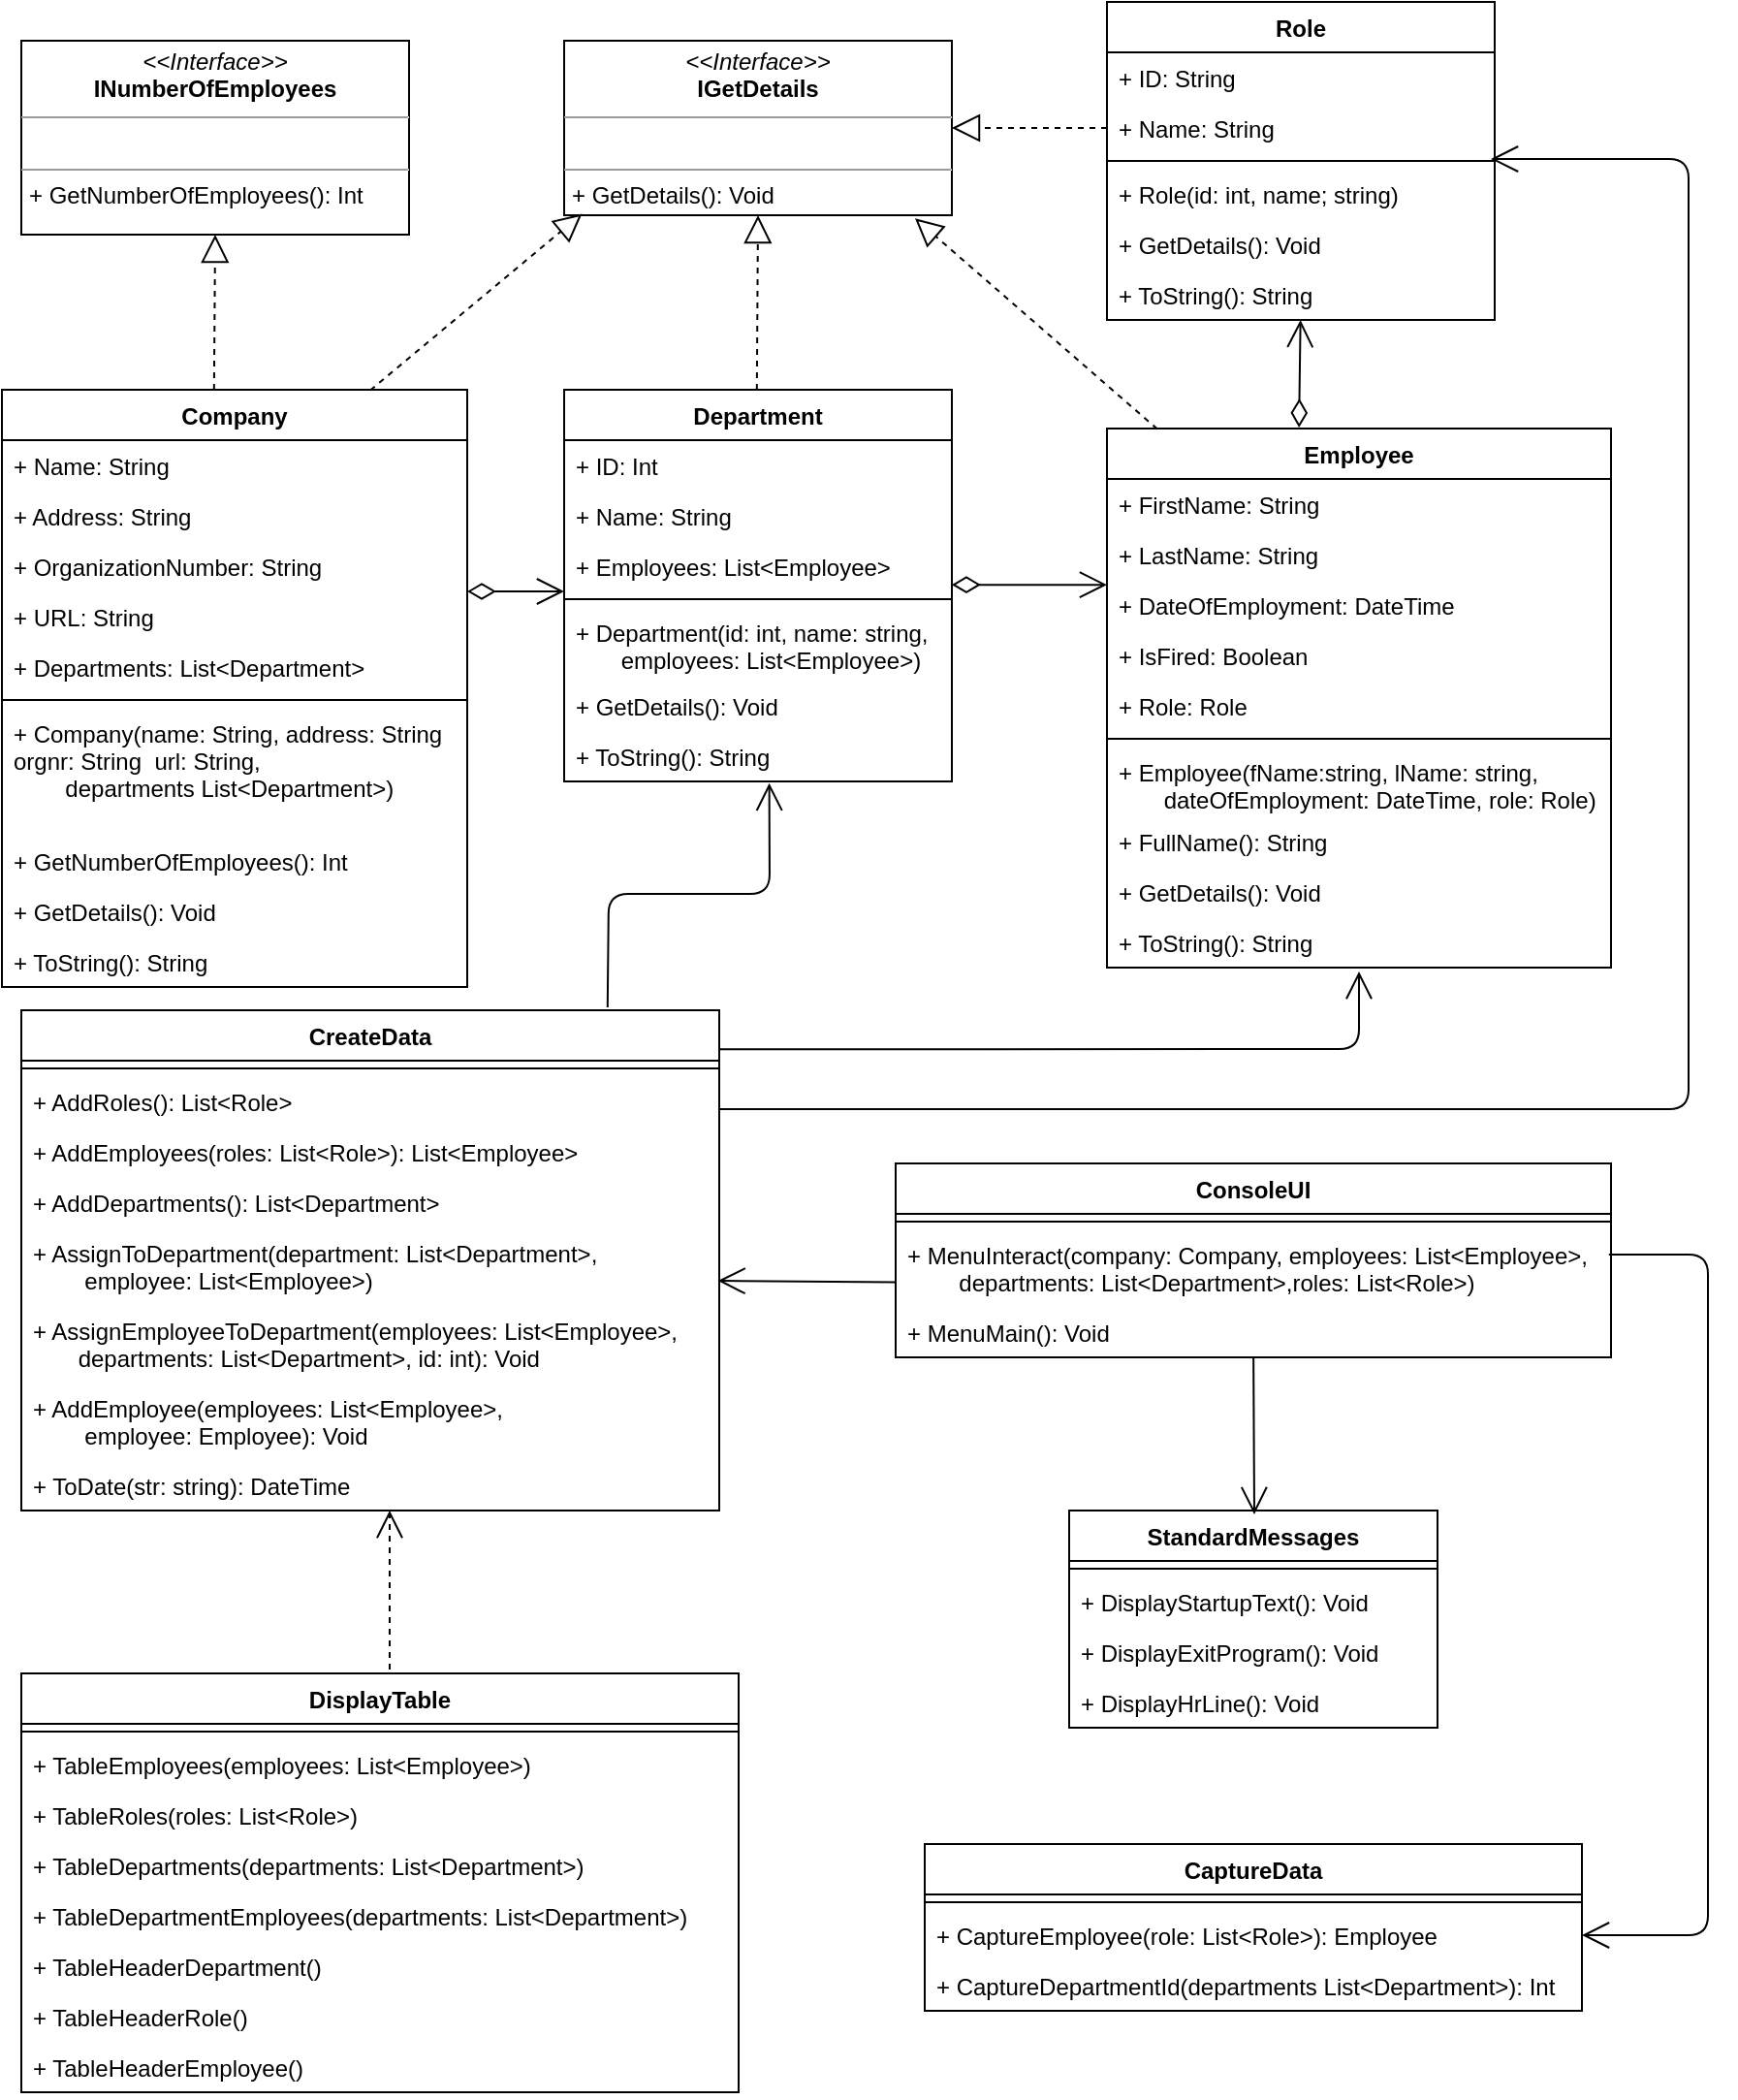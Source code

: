 <mxfile version="15.2.9" type="github">
  <diagram id="iJiHooxQ-oz1hIhevUaH" name="Page-1">
    <mxGraphModel dx="1673" dy="885" grid="1" gridSize="10" guides="1" tooltips="1" connect="1" arrows="1" fold="1" page="1" pageScale="1" pageWidth="827" pageHeight="1169" math="0" shadow="0">
      <root>
        <mxCell id="0" />
        <mxCell id="1" parent="0" />
        <mxCell id="I_DvOhb7d0Lh7Mm7Guor-1" value="Employee" style="swimlane;fontStyle=1;align=center;verticalAlign=top;childLayout=stackLayout;horizontal=1;startSize=26;horizontalStack=0;resizeParent=1;resizeParentMax=0;resizeLast=0;collapsible=1;marginBottom=0;" parent="1" vertex="1">
          <mxGeometry x="600" y="240" width="260" height="278" as="geometry" />
        </mxCell>
        <mxCell id="I_DvOhb7d0Lh7Mm7Guor-27" value="+ FirstName: String" style="text;strokeColor=none;fillColor=none;align=left;verticalAlign=top;spacingLeft=4;spacingRight=4;overflow=hidden;rotatable=0;points=[[0,0.5],[1,0.5]];portConstraint=eastwest;" parent="I_DvOhb7d0Lh7Mm7Guor-1" vertex="1">
          <mxGeometry y="26" width="260" height="26" as="geometry" />
        </mxCell>
        <mxCell id="I_DvOhb7d0Lh7Mm7Guor-48" value="+ LastName: String" style="text;strokeColor=none;fillColor=none;align=left;verticalAlign=top;spacingLeft=4;spacingRight=4;overflow=hidden;rotatable=0;points=[[0,0.5],[1,0.5]];portConstraint=eastwest;" parent="I_DvOhb7d0Lh7Mm7Guor-1" vertex="1">
          <mxGeometry y="52" width="260" height="26" as="geometry" />
        </mxCell>
        <mxCell id="I_DvOhb7d0Lh7Mm7Guor-54" value="+ DateOfEmployment: DateTime" style="text;strokeColor=none;fillColor=none;align=left;verticalAlign=top;spacingLeft=4;spacingRight=4;overflow=hidden;rotatable=0;points=[[0,0.5],[1,0.5]];portConstraint=eastwest;" parent="I_DvOhb7d0Lh7Mm7Guor-1" vertex="1">
          <mxGeometry y="78" width="260" height="26" as="geometry" />
        </mxCell>
        <mxCell id="I_DvOhb7d0Lh7Mm7Guor-28" value="+ IsFired: Boolean" style="text;strokeColor=none;fillColor=none;align=left;verticalAlign=top;spacingLeft=4;spacingRight=4;overflow=hidden;rotatable=0;points=[[0,0.5],[1,0.5]];portConstraint=eastwest;" parent="I_DvOhb7d0Lh7Mm7Guor-1" vertex="1">
          <mxGeometry y="104" width="260" height="26" as="geometry" />
        </mxCell>
        <mxCell id="Z-J2dvbDeJ1SSTfuHnfh-3" value="+ Role: Role" style="text;strokeColor=none;fillColor=none;align=left;verticalAlign=top;spacingLeft=4;spacingRight=4;overflow=hidden;rotatable=0;points=[[0,0.5],[1,0.5]];portConstraint=eastwest;" parent="I_DvOhb7d0Lh7Mm7Guor-1" vertex="1">
          <mxGeometry y="130" width="260" height="26" as="geometry" />
        </mxCell>
        <mxCell id="I_DvOhb7d0Lh7Mm7Guor-3" value="" style="line;strokeWidth=1;fillColor=none;align=left;verticalAlign=middle;spacingTop=-1;spacingLeft=3;spacingRight=3;rotatable=0;labelPosition=right;points=[];portConstraint=eastwest;" parent="I_DvOhb7d0Lh7Mm7Guor-1" vertex="1">
          <mxGeometry y="156" width="260" height="8" as="geometry" />
        </mxCell>
        <mxCell id="Z-J2dvbDeJ1SSTfuHnfh-6" value="+ Employee(fName:string, lName: string, &#xa;       dateOfEmployment: DateTime, role: Role)" style="text;strokeColor=none;fillColor=none;align=left;verticalAlign=top;spacingLeft=4;spacingRight=4;overflow=hidden;rotatable=0;points=[[0,0.5],[1,0.5]];portConstraint=eastwest;" parent="I_DvOhb7d0Lh7Mm7Guor-1" vertex="1">
          <mxGeometry y="164" width="260" height="36" as="geometry" />
        </mxCell>
        <mxCell id="I_DvOhb7d0Lh7Mm7Guor-4" value="+ FullName(): String" style="text;strokeColor=none;fillColor=none;align=left;verticalAlign=top;spacingLeft=4;spacingRight=4;overflow=hidden;rotatable=0;points=[[0,0.5],[1,0.5]];portConstraint=eastwest;" parent="I_DvOhb7d0Lh7Mm7Guor-1" vertex="1">
          <mxGeometry y="200" width="260" height="26" as="geometry" />
        </mxCell>
        <mxCell id="Z-J2dvbDeJ1SSTfuHnfh-4" value="+ GetDetails(): Void" style="text;strokeColor=none;fillColor=none;align=left;verticalAlign=top;spacingLeft=4;spacingRight=4;overflow=hidden;rotatable=0;points=[[0,0.5],[1,0.5]];portConstraint=eastwest;" parent="I_DvOhb7d0Lh7Mm7Guor-1" vertex="1">
          <mxGeometry y="226" width="260" height="26" as="geometry" />
        </mxCell>
        <mxCell id="Z-J2dvbDeJ1SSTfuHnfh-5" value="+ ToString(): String" style="text;strokeColor=none;fillColor=none;align=left;verticalAlign=top;spacingLeft=4;spacingRight=4;overflow=hidden;rotatable=0;points=[[0,0.5],[1,0.5]];portConstraint=eastwest;" parent="I_DvOhb7d0Lh7Mm7Guor-1" vertex="1">
          <mxGeometry y="252" width="260" height="26" as="geometry" />
        </mxCell>
        <mxCell id="I_DvOhb7d0Lh7Mm7Guor-5" value="Department&#xa;" style="swimlane;fontStyle=1;align=center;verticalAlign=top;childLayout=stackLayout;horizontal=1;startSize=26;horizontalStack=0;resizeParent=1;resizeParentMax=0;resizeLast=0;collapsible=1;marginBottom=0;" parent="1" vertex="1">
          <mxGeometry x="320" y="220" width="200" height="202" as="geometry" />
        </mxCell>
        <mxCell id="I_DvOhb7d0Lh7Mm7Guor-20" value="+ ID: Int" style="text;strokeColor=none;fillColor=none;align=left;verticalAlign=top;spacingLeft=4;spacingRight=4;overflow=hidden;rotatable=0;points=[[0,0.5],[1,0.5]];portConstraint=eastwest;" parent="I_DvOhb7d0Lh7Mm7Guor-5" vertex="1">
          <mxGeometry y="26" width="200" height="26" as="geometry" />
        </mxCell>
        <mxCell id="I_DvOhb7d0Lh7Mm7Guor-21" value="+ Name: String" style="text;strokeColor=none;fillColor=none;align=left;verticalAlign=top;spacingLeft=4;spacingRight=4;overflow=hidden;rotatable=0;points=[[0,0.5],[1,0.5]];portConstraint=eastwest;" parent="I_DvOhb7d0Lh7Mm7Guor-5" vertex="1">
          <mxGeometry y="52" width="200" height="26" as="geometry" />
        </mxCell>
        <mxCell id="Z-J2dvbDeJ1SSTfuHnfh-9" value="+ Employees: List&lt;Employee&gt;" style="text;strokeColor=none;fillColor=none;align=left;verticalAlign=top;spacingLeft=4;spacingRight=4;overflow=hidden;rotatable=0;points=[[0,0.5],[1,0.5]];portConstraint=eastwest;" parent="I_DvOhb7d0Lh7Mm7Guor-5" vertex="1">
          <mxGeometry y="78" width="200" height="26" as="geometry" />
        </mxCell>
        <mxCell id="I_DvOhb7d0Lh7Mm7Guor-7" value="" style="line;strokeWidth=1;fillColor=none;align=left;verticalAlign=middle;spacingTop=-1;spacingLeft=3;spacingRight=3;rotatable=0;labelPosition=right;points=[];portConstraint=eastwest;" parent="I_DvOhb7d0Lh7Mm7Guor-5" vertex="1">
          <mxGeometry y="104" width="200" height="8" as="geometry" />
        </mxCell>
        <mxCell id="Z-J2dvbDeJ1SSTfuHnfh-10" value="+ Department(id: int, name: string, &#xa;       employees: List&lt;Employee&gt;)" style="text;strokeColor=none;fillColor=none;align=left;verticalAlign=top;spacingLeft=4;spacingRight=4;overflow=hidden;rotatable=0;points=[[0,0.5],[1,0.5]];portConstraint=eastwest;" parent="I_DvOhb7d0Lh7Mm7Guor-5" vertex="1">
          <mxGeometry y="112" width="200" height="38" as="geometry" />
        </mxCell>
        <mxCell id="Z-J2dvbDeJ1SSTfuHnfh-12" value="+ GetDetails(): Void" style="text;strokeColor=none;fillColor=none;align=left;verticalAlign=top;spacingLeft=4;spacingRight=4;overflow=hidden;rotatable=0;points=[[0,0.5],[1,0.5]];portConstraint=eastwest;" parent="I_DvOhb7d0Lh7Mm7Guor-5" vertex="1">
          <mxGeometry y="150" width="200" height="26" as="geometry" />
        </mxCell>
        <mxCell id="Z-J2dvbDeJ1SSTfuHnfh-11" value="+ ToString(): String" style="text;strokeColor=none;fillColor=none;align=left;verticalAlign=top;spacingLeft=4;spacingRight=4;overflow=hidden;rotatable=0;points=[[0,0.5],[1,0.5]];portConstraint=eastwest;" parent="I_DvOhb7d0Lh7Mm7Guor-5" vertex="1">
          <mxGeometry y="176" width="200" height="26" as="geometry" />
        </mxCell>
        <mxCell id="I_DvOhb7d0Lh7Mm7Guor-13" value="Company" style="swimlane;fontStyle=1;align=center;verticalAlign=top;childLayout=stackLayout;horizontal=1;startSize=26;horizontalStack=0;resizeParent=1;resizeParentMax=0;resizeLast=0;collapsible=1;marginBottom=0;" parent="1" vertex="1">
          <mxGeometry x="30" y="220" width="240" height="308" as="geometry" />
        </mxCell>
        <mxCell id="I_DvOhb7d0Lh7Mm7Guor-17" value="+ Name: String&#xa;" style="text;strokeColor=none;fillColor=none;align=left;verticalAlign=top;spacingLeft=4;spacingRight=4;overflow=hidden;rotatable=0;points=[[0,0.5],[1,0.5]];portConstraint=eastwest;" parent="I_DvOhb7d0Lh7Mm7Guor-13" vertex="1">
          <mxGeometry y="26" width="240" height="26" as="geometry" />
        </mxCell>
        <mxCell id="I_DvOhb7d0Lh7Mm7Guor-18" value="+ Address: String" style="text;strokeColor=none;fillColor=none;align=left;verticalAlign=top;spacingLeft=4;spacingRight=4;overflow=hidden;rotatable=0;points=[[0,0.5],[1,0.5]];portConstraint=eastwest;" parent="I_DvOhb7d0Lh7Mm7Guor-13" vertex="1">
          <mxGeometry y="52" width="240" height="26" as="geometry" />
        </mxCell>
        <mxCell id="I_DvOhb7d0Lh7Mm7Guor-19" value="+ OrganizationNumber: String" style="text;strokeColor=none;fillColor=none;align=left;verticalAlign=top;spacingLeft=4;spacingRight=4;overflow=hidden;rotatable=0;points=[[0,0.5],[1,0.5]];portConstraint=eastwest;" parent="I_DvOhb7d0Lh7Mm7Guor-13" vertex="1">
          <mxGeometry y="78" width="240" height="26" as="geometry" />
        </mxCell>
        <mxCell id="Z-J2dvbDeJ1SSTfuHnfh-21" value="+ URL: String" style="text;strokeColor=none;fillColor=none;align=left;verticalAlign=top;spacingLeft=4;spacingRight=4;overflow=hidden;rotatable=0;points=[[0,0.5],[1,0.5]];portConstraint=eastwest;" parent="I_DvOhb7d0Lh7Mm7Guor-13" vertex="1">
          <mxGeometry y="104" width="240" height="26" as="geometry" />
        </mxCell>
        <mxCell id="I_DvOhb7d0Lh7Mm7Guor-14" value="+ Departments: List&lt;Department&gt;" style="text;strokeColor=none;fillColor=none;align=left;verticalAlign=top;spacingLeft=4;spacingRight=4;overflow=hidden;rotatable=0;points=[[0,0.5],[1,0.5]];portConstraint=eastwest;" parent="I_DvOhb7d0Lh7Mm7Guor-13" vertex="1">
          <mxGeometry y="130" width="240" height="26" as="geometry" />
        </mxCell>
        <mxCell id="I_DvOhb7d0Lh7Mm7Guor-15" value="" style="line;strokeWidth=1;fillColor=none;align=left;verticalAlign=middle;spacingTop=-1;spacingLeft=3;spacingRight=3;rotatable=0;labelPosition=right;points=[];portConstraint=eastwest;" parent="I_DvOhb7d0Lh7Mm7Guor-13" vertex="1">
          <mxGeometry y="156" width="240" height="8" as="geometry" />
        </mxCell>
        <mxCell id="9e8dpLW64dKt-voAxynq-1" value="+ Company(name: String, address: String&#xa;        orgnr: String  url: String,&#xa;         departments List&lt;Department&gt;) " style="text;strokeColor=none;fillColor=none;align=left;verticalAlign=top;spacingLeft=4;spacingRight=4;overflow=hidden;rotatable=0;points=[[0,0.5],[1,0.5]];portConstraint=eastwest;" vertex="1" parent="I_DvOhb7d0Lh7Mm7Guor-13">
          <mxGeometry y="164" width="240" height="66" as="geometry" />
        </mxCell>
        <mxCell id="I_DvOhb7d0Lh7Mm7Guor-16" value="+ GetNumberOfEmployees(): Int" style="text;strokeColor=none;fillColor=none;align=left;verticalAlign=top;spacingLeft=4;spacingRight=4;overflow=hidden;rotatable=0;points=[[0,0.5],[1,0.5]];portConstraint=eastwest;" parent="I_DvOhb7d0Lh7Mm7Guor-13" vertex="1">
          <mxGeometry y="230" width="240" height="26" as="geometry" />
        </mxCell>
        <mxCell id="Z-J2dvbDeJ1SSTfuHnfh-15" value="+ GetDetails(): Void" style="text;strokeColor=none;fillColor=none;align=left;verticalAlign=top;spacingLeft=4;spacingRight=4;overflow=hidden;rotatable=0;points=[[0,0.5],[1,0.5]];portConstraint=eastwest;" parent="I_DvOhb7d0Lh7Mm7Guor-13" vertex="1">
          <mxGeometry y="256" width="240" height="26" as="geometry" />
        </mxCell>
        <mxCell id="Z-J2dvbDeJ1SSTfuHnfh-16" value="+ ToString(): String" style="text;strokeColor=none;fillColor=none;align=left;verticalAlign=top;spacingLeft=4;spacingRight=4;overflow=hidden;rotatable=0;points=[[0,0.5],[1,0.5]];portConstraint=eastwest;" parent="I_DvOhb7d0Lh7Mm7Guor-13" vertex="1">
          <mxGeometry y="282" width="240" height="26" as="geometry" />
        </mxCell>
        <mxCell id="I_DvOhb7d0Lh7Mm7Guor-26" value="&lt;p style=&quot;margin: 0px ; margin-top: 4px ; text-align: center&quot;&gt;&lt;i&gt;&amp;lt;&amp;lt;Interface&amp;gt;&amp;gt;&lt;/i&gt;&lt;br&gt;&lt;b&gt;INumberOfEmployees&lt;/b&gt;&lt;br&gt;&lt;/p&gt;&lt;hr size=&quot;1&quot;&gt;&lt;p style=&quot;margin: 0px ; margin-left: 4px&quot;&gt;&lt;br&gt;&lt;/p&gt;&lt;hr size=&quot;1&quot;&gt;&lt;p style=&quot;margin: 0px ; margin-left: 4px&quot;&gt;+ GetNumberOfEmployees(): Int&lt;br&gt;&lt;/p&gt;" style="verticalAlign=top;align=left;overflow=fill;fontSize=12;fontFamily=Helvetica;html=1;" parent="1" vertex="1">
          <mxGeometry x="40" y="40" width="200" height="100" as="geometry" />
        </mxCell>
        <mxCell id="I_DvOhb7d0Lh7Mm7Guor-29" value="Role" style="swimlane;fontStyle=1;align=center;verticalAlign=top;childLayout=stackLayout;horizontal=1;startSize=26;horizontalStack=0;resizeParent=1;resizeParentMax=0;resizeLast=0;collapsible=1;marginBottom=0;" parent="1" vertex="1">
          <mxGeometry x="600" y="20" width="200" height="164" as="geometry" />
        </mxCell>
        <mxCell id="I_DvOhb7d0Lh7Mm7Guor-33" value="+ ID: String" style="text;strokeColor=none;fillColor=none;align=left;verticalAlign=top;spacingLeft=4;spacingRight=4;overflow=hidden;rotatable=0;points=[[0,0.5],[1,0.5]];portConstraint=eastwest;" parent="I_DvOhb7d0Lh7Mm7Guor-29" vertex="1">
          <mxGeometry y="26" width="200" height="26" as="geometry" />
        </mxCell>
        <mxCell id="I_DvOhb7d0Lh7Mm7Guor-34" value="+ Name: String" style="text;strokeColor=none;fillColor=none;align=left;verticalAlign=top;spacingLeft=4;spacingRight=4;overflow=hidden;rotatable=0;points=[[0,0.5],[1,0.5]];portConstraint=eastwest;" parent="I_DvOhb7d0Lh7Mm7Guor-29" vertex="1">
          <mxGeometry y="52" width="200" height="26" as="geometry" />
        </mxCell>
        <mxCell id="I_DvOhb7d0Lh7Mm7Guor-31" value="" style="line;strokeWidth=1;fillColor=none;align=left;verticalAlign=middle;spacingTop=-1;spacingLeft=3;spacingRight=3;rotatable=0;labelPosition=right;points=[];portConstraint=eastwest;" parent="I_DvOhb7d0Lh7Mm7Guor-29" vertex="1">
          <mxGeometry y="78" width="200" height="8" as="geometry" />
        </mxCell>
        <mxCell id="I_DvOhb7d0Lh7Mm7Guor-32" value="+ Role(id: int, name; string)" style="text;strokeColor=none;fillColor=none;align=left;verticalAlign=top;spacingLeft=4;spacingRight=4;overflow=hidden;rotatable=0;points=[[0,0.5],[1,0.5]];portConstraint=eastwest;" parent="I_DvOhb7d0Lh7Mm7Guor-29" vertex="1">
          <mxGeometry y="86" width="200" height="26" as="geometry" />
        </mxCell>
        <mxCell id="Z-J2dvbDeJ1SSTfuHnfh-33" value="+ GetDetails(): Void" style="text;strokeColor=none;fillColor=none;align=left;verticalAlign=top;spacingLeft=4;spacingRight=4;overflow=hidden;rotatable=0;points=[[0,0.5],[1,0.5]];portConstraint=eastwest;" parent="I_DvOhb7d0Lh7Mm7Guor-29" vertex="1">
          <mxGeometry y="112" width="200" height="26" as="geometry" />
        </mxCell>
        <mxCell id="Z-J2dvbDeJ1SSTfuHnfh-34" value="+ ToString(): String" style="text;strokeColor=none;fillColor=none;align=left;verticalAlign=top;spacingLeft=4;spacingRight=4;overflow=hidden;rotatable=0;points=[[0,0.5],[1,0.5]];portConstraint=eastwest;" parent="I_DvOhb7d0Lh7Mm7Guor-29" vertex="1">
          <mxGeometry y="138" width="200" height="26" as="geometry" />
        </mxCell>
        <mxCell id="I_DvOhb7d0Lh7Mm7Guor-35" value="StandardMessages" style="swimlane;fontStyle=1;align=center;verticalAlign=top;childLayout=stackLayout;horizontal=1;startSize=26;horizontalStack=0;resizeParent=1;resizeParentMax=0;resizeLast=0;collapsible=1;marginBottom=0;" parent="1" vertex="1">
          <mxGeometry x="580.5" y="798" width="190" height="112" as="geometry" />
        </mxCell>
        <mxCell id="I_DvOhb7d0Lh7Mm7Guor-37" value="" style="line;strokeWidth=1;fillColor=none;align=left;verticalAlign=middle;spacingTop=-1;spacingLeft=3;spacingRight=3;rotatable=0;labelPosition=right;points=[];portConstraint=eastwest;" parent="I_DvOhb7d0Lh7Mm7Guor-35" vertex="1">
          <mxGeometry y="26" width="190" height="8" as="geometry" />
        </mxCell>
        <mxCell id="I_DvOhb7d0Lh7Mm7Guor-38" value="+ DisplayStartupText(): Void" style="text;strokeColor=none;fillColor=none;align=left;verticalAlign=top;spacingLeft=4;spacingRight=4;overflow=hidden;rotatable=0;points=[[0,0.5],[1,0.5]];portConstraint=eastwest;" parent="I_DvOhb7d0Lh7Mm7Guor-35" vertex="1">
          <mxGeometry y="34" width="190" height="26" as="geometry" />
        </mxCell>
        <mxCell id="Z-J2dvbDeJ1SSTfuHnfh-27" value="+ DisplayExitProgram(): Void" style="text;strokeColor=none;fillColor=none;align=left;verticalAlign=top;spacingLeft=4;spacingRight=4;overflow=hidden;rotatable=0;points=[[0,0.5],[1,0.5]];portConstraint=eastwest;" parent="I_DvOhb7d0Lh7Mm7Guor-35" vertex="1">
          <mxGeometry y="60" width="190" height="26" as="geometry" />
        </mxCell>
        <mxCell id="Z-J2dvbDeJ1SSTfuHnfh-28" value="+ DisplayHrLine(): Void" style="text;strokeColor=none;fillColor=none;align=left;verticalAlign=top;spacingLeft=4;spacingRight=4;overflow=hidden;rotatable=0;points=[[0,0.5],[1,0.5]];portConstraint=eastwest;" parent="I_DvOhb7d0Lh7Mm7Guor-35" vertex="1">
          <mxGeometry y="86" width="190" height="26" as="geometry" />
        </mxCell>
        <mxCell id="I_DvOhb7d0Lh7Mm7Guor-43" value="" style="endArrow=block;dashed=1;endFill=0;endSize=12;html=1;entryX=0.5;entryY=1;entryDx=0;entryDy=0;" parent="1" target="I_DvOhb7d0Lh7Mm7Guor-26" edge="1">
          <mxGeometry width="160" relative="1" as="geometry">
            <mxPoint x="139.41" y="220.0" as="sourcePoint" />
            <mxPoint x="140" y="150" as="targetPoint" />
            <Array as="points" />
          </mxGeometry>
        </mxCell>
        <mxCell id="O3MJyxwNwP9tG67ijSce-1" value="ConsoleUI" style="swimlane;fontStyle=1;align=center;verticalAlign=top;childLayout=stackLayout;horizontal=1;startSize=26;horizontalStack=0;resizeParent=1;resizeParentMax=0;resizeLast=0;collapsible=1;marginBottom=0;" parent="1" vertex="1">
          <mxGeometry x="491" y="619" width="369" height="100" as="geometry" />
        </mxCell>
        <mxCell id="O3MJyxwNwP9tG67ijSce-3" value="" style="line;strokeWidth=1;fillColor=none;align=left;verticalAlign=middle;spacingTop=-1;spacingLeft=3;spacingRight=3;rotatable=0;labelPosition=right;points=[];portConstraint=eastwest;" parent="O3MJyxwNwP9tG67ijSce-1" vertex="1">
          <mxGeometry y="26" width="369" height="8" as="geometry" />
        </mxCell>
        <mxCell id="O3MJyxwNwP9tG67ijSce-5" value="+ MenuInteract(company: Company, employees: List&lt;Employee&gt;,&#xa;        departments: List&lt;Department&gt;,roles: List&lt;Role&gt;)" style="text;strokeColor=none;fillColor=none;align=left;verticalAlign=top;spacingLeft=4;spacingRight=4;overflow=hidden;rotatable=0;points=[[0,0.5],[1,0.5]];portConstraint=eastwest;" parent="O3MJyxwNwP9tG67ijSce-1" vertex="1">
          <mxGeometry y="34" width="369" height="40" as="geometry" />
        </mxCell>
        <mxCell id="O3MJyxwNwP9tG67ijSce-4" value="+ MenuMain(): Void" style="text;strokeColor=none;fillColor=none;align=left;verticalAlign=top;spacingLeft=4;spacingRight=4;overflow=hidden;rotatable=0;points=[[0,0.5],[1,0.5]];portConstraint=eastwest;" parent="O3MJyxwNwP9tG67ijSce-1" vertex="1">
          <mxGeometry y="74" width="369" height="26" as="geometry" />
        </mxCell>
        <mxCell id="O3MJyxwNwP9tG67ijSce-6" value="CreateData" style="swimlane;fontStyle=1;align=center;verticalAlign=top;childLayout=stackLayout;horizontal=1;startSize=26;horizontalStack=0;resizeParent=1;resizeParentMax=0;resizeLast=0;collapsible=1;marginBottom=0;" parent="1" vertex="1">
          <mxGeometry x="40" y="540" width="360" height="258" as="geometry" />
        </mxCell>
        <mxCell id="O3MJyxwNwP9tG67ijSce-8" value="" style="line;strokeWidth=1;fillColor=none;align=left;verticalAlign=middle;spacingTop=-1;spacingLeft=3;spacingRight=3;rotatable=0;labelPosition=right;points=[];portConstraint=eastwest;" parent="O3MJyxwNwP9tG67ijSce-6" vertex="1">
          <mxGeometry y="26" width="360" height="8" as="geometry" />
        </mxCell>
        <mxCell id="O3MJyxwNwP9tG67ijSce-10" value="+ AddRoles(): List&lt;Role&gt;" style="text;strokeColor=none;fillColor=none;align=left;verticalAlign=top;spacingLeft=4;spacingRight=4;overflow=hidden;rotatable=0;points=[[0,0.5],[1,0.5]];portConstraint=eastwest;" parent="O3MJyxwNwP9tG67ijSce-6" vertex="1">
          <mxGeometry y="34" width="360" height="26" as="geometry" />
        </mxCell>
        <mxCell id="O3MJyxwNwP9tG67ijSce-11" value="+ AddEmployees(roles: List&lt;Role&gt;): List&lt;Employee&gt;" style="text;strokeColor=none;fillColor=none;align=left;verticalAlign=top;spacingLeft=4;spacingRight=4;overflow=hidden;rotatable=0;points=[[0,0.5],[1,0.5]];portConstraint=eastwest;" parent="O3MJyxwNwP9tG67ijSce-6" vertex="1">
          <mxGeometry y="60" width="360" height="26" as="geometry" />
        </mxCell>
        <mxCell id="O3MJyxwNwP9tG67ijSce-12" value="+ AddDepartments(): List&lt;Department&gt;" style="text;strokeColor=none;fillColor=none;align=left;verticalAlign=top;spacingLeft=4;spacingRight=4;overflow=hidden;rotatable=0;points=[[0,0.5],[1,0.5]];portConstraint=eastwest;" parent="O3MJyxwNwP9tG67ijSce-6" vertex="1">
          <mxGeometry y="86" width="360" height="26" as="geometry" />
        </mxCell>
        <mxCell id="O3MJyxwNwP9tG67ijSce-18" value="+ AssignToDepartment(department: List&lt;Department&gt;,&#xa;        employee: List&lt;Employee&gt;)&#xa;&#xa;" style="text;strokeColor=none;fillColor=none;align=left;verticalAlign=top;spacingLeft=4;spacingRight=4;overflow=hidden;rotatable=0;points=[[0,0.5],[1,0.5]];portConstraint=eastwest;" parent="O3MJyxwNwP9tG67ijSce-6" vertex="1">
          <mxGeometry y="112" width="360" height="40" as="geometry" />
        </mxCell>
        <mxCell id="Z-J2dvbDeJ1SSTfuHnfh-30" value="+ AssignEmployeeToDepartment(employees: List&lt;Employee&gt;,&#xa;       departments: List&lt;Department&gt;, id: int): Void&#xa;" style="text;strokeColor=none;fillColor=none;align=left;verticalAlign=top;spacingLeft=4;spacingRight=4;overflow=hidden;rotatable=0;points=[[0,0.5],[1,0.5]];portConstraint=eastwest;" parent="O3MJyxwNwP9tG67ijSce-6" vertex="1">
          <mxGeometry y="152" width="360" height="40" as="geometry" />
        </mxCell>
        <mxCell id="O3MJyxwNwP9tG67ijSce-9" value="+ AddEmployee(employees: List&lt;Employee&gt;, &#xa;        employee: Employee): Void" style="text;strokeColor=none;fillColor=none;align=left;verticalAlign=top;spacingLeft=4;spacingRight=4;overflow=hidden;rotatable=0;points=[[0,0.5],[1,0.5]];portConstraint=eastwest;" parent="O3MJyxwNwP9tG67ijSce-6" vertex="1">
          <mxGeometry y="192" width="360" height="40" as="geometry" />
        </mxCell>
        <mxCell id="Z-J2dvbDeJ1SSTfuHnfh-32" value="+ ToDate(str: string): DateTime" style="text;strokeColor=none;fillColor=none;align=left;verticalAlign=top;spacingLeft=4;spacingRight=4;overflow=hidden;rotatable=0;points=[[0,0.5],[1,0.5]];portConstraint=eastwest;" parent="O3MJyxwNwP9tG67ijSce-6" vertex="1">
          <mxGeometry y="232" width="360" height="26" as="geometry" />
        </mxCell>
        <mxCell id="O3MJyxwNwP9tG67ijSce-13" value="DisplayTable" style="swimlane;fontStyle=1;align=center;verticalAlign=top;childLayout=stackLayout;horizontal=1;startSize=26;horizontalStack=0;resizeParent=1;resizeParentMax=0;resizeLast=0;collapsible=1;marginBottom=0;" parent="1" vertex="1">
          <mxGeometry x="40" y="882" width="370" height="216" as="geometry" />
        </mxCell>
        <mxCell id="O3MJyxwNwP9tG67ijSce-15" value="" style="line;strokeWidth=1;fillColor=none;align=left;verticalAlign=middle;spacingTop=-1;spacingLeft=3;spacingRight=3;rotatable=0;labelPosition=right;points=[];portConstraint=eastwest;" parent="O3MJyxwNwP9tG67ijSce-13" vertex="1">
          <mxGeometry y="26" width="370" height="8" as="geometry" />
        </mxCell>
        <mxCell id="O3MJyxwNwP9tG67ijSce-17" value="+ TableEmployees(employees: List&lt;Employee&gt;)" style="text;strokeColor=none;fillColor=none;align=left;verticalAlign=top;spacingLeft=4;spacingRight=4;overflow=hidden;rotatable=0;points=[[0,0.5],[1,0.5]];portConstraint=eastwest;" parent="O3MJyxwNwP9tG67ijSce-13" vertex="1">
          <mxGeometry y="34" width="370" height="26" as="geometry" />
        </mxCell>
        <mxCell id="O3MJyxwNwP9tG67ijSce-19" value="+ TableRoles(roles: List&lt;Role&gt;)" style="text;strokeColor=none;fillColor=none;align=left;verticalAlign=top;spacingLeft=4;spacingRight=4;overflow=hidden;rotatable=0;points=[[0,0.5],[1,0.5]];portConstraint=eastwest;" parent="O3MJyxwNwP9tG67ijSce-13" vertex="1">
          <mxGeometry y="60" width="370" height="26" as="geometry" />
        </mxCell>
        <mxCell id="O3MJyxwNwP9tG67ijSce-20" value="+ TableDepartments(departments: List&lt;Department&gt;)" style="text;strokeColor=none;fillColor=none;align=left;verticalAlign=top;spacingLeft=4;spacingRight=4;overflow=hidden;rotatable=0;points=[[0,0.5],[1,0.5]];portConstraint=eastwest;" parent="O3MJyxwNwP9tG67ijSce-13" vertex="1">
          <mxGeometry y="86" width="370" height="26" as="geometry" />
        </mxCell>
        <mxCell id="Z-J2dvbDeJ1SSTfuHnfh-23" value="+ TableDepartmentEmployees(departments: List&lt;Department&gt;)" style="text;strokeColor=none;fillColor=none;align=left;verticalAlign=top;spacingLeft=4;spacingRight=4;overflow=hidden;rotatable=0;points=[[0,0.5],[1,0.5]];portConstraint=eastwest;" parent="O3MJyxwNwP9tG67ijSce-13" vertex="1">
          <mxGeometry y="112" width="370" height="26" as="geometry" />
        </mxCell>
        <mxCell id="Z-J2dvbDeJ1SSTfuHnfh-25" value="+ TableHeaderDepartment()" style="text;strokeColor=none;fillColor=none;align=left;verticalAlign=top;spacingLeft=4;spacingRight=4;overflow=hidden;rotatable=0;points=[[0,0.5],[1,0.5]];portConstraint=eastwest;" parent="O3MJyxwNwP9tG67ijSce-13" vertex="1">
          <mxGeometry y="138" width="370" height="26" as="geometry" />
        </mxCell>
        <mxCell id="Z-J2dvbDeJ1SSTfuHnfh-24" value="+ TableHeaderRole()" style="text;strokeColor=none;fillColor=none;align=left;verticalAlign=top;spacingLeft=4;spacingRight=4;overflow=hidden;rotatable=0;points=[[0,0.5],[1,0.5]];portConstraint=eastwest;" parent="O3MJyxwNwP9tG67ijSce-13" vertex="1">
          <mxGeometry y="164" width="370" height="26" as="geometry" />
        </mxCell>
        <mxCell id="O3MJyxwNwP9tG67ijSce-16" value="+ TableHeaderEmployee()" style="text;strokeColor=none;fillColor=none;align=left;verticalAlign=top;spacingLeft=4;spacingRight=4;overflow=hidden;rotatable=0;points=[[0,0.5],[1,0.5]];portConstraint=eastwest;" parent="O3MJyxwNwP9tG67ijSce-13" vertex="1">
          <mxGeometry y="190" width="370" height="26" as="geometry" />
        </mxCell>
        <mxCell id="O3MJyxwNwP9tG67ijSce-22" value="&lt;p style=&quot;margin: 0px ; margin-top: 4px ; text-align: center&quot;&gt;&lt;i&gt;&amp;lt;&amp;lt;Interface&amp;gt;&amp;gt;&lt;/i&gt;&lt;br&gt;&lt;b&gt;IGetDetails&lt;/b&gt;&lt;br&gt;&lt;/p&gt;&lt;hr size=&quot;1&quot;&gt;&lt;p style=&quot;margin: 0px ; margin-left: 4px&quot;&gt;&lt;br&gt;&lt;/p&gt;&lt;hr size=&quot;1&quot;&gt;&lt;p style=&quot;margin: 0px ; margin-left: 4px&quot;&gt;+ GetDetails(): Void&lt;br&gt;&lt;/p&gt;" style="verticalAlign=top;align=left;overflow=fill;fontSize=12;fontFamily=Helvetica;html=1;" parent="1" vertex="1">
          <mxGeometry x="320" y="40" width="200" height="90" as="geometry" />
        </mxCell>
        <mxCell id="O3MJyxwNwP9tG67ijSce-23" value="CaptureData" style="swimlane;fontStyle=1;align=center;verticalAlign=top;childLayout=stackLayout;horizontal=1;startSize=26;horizontalStack=0;resizeParent=1;resizeParentMax=0;resizeLast=0;collapsible=1;marginBottom=0;" parent="1" vertex="1">
          <mxGeometry x="506" y="970" width="339" height="86" as="geometry" />
        </mxCell>
        <mxCell id="O3MJyxwNwP9tG67ijSce-25" value="" style="line;strokeWidth=1;fillColor=none;align=left;verticalAlign=middle;spacingTop=-1;spacingLeft=3;spacingRight=3;rotatable=0;labelPosition=right;points=[];portConstraint=eastwest;" parent="O3MJyxwNwP9tG67ijSce-23" vertex="1">
          <mxGeometry y="26" width="339" height="8" as="geometry" />
        </mxCell>
        <mxCell id="O3MJyxwNwP9tG67ijSce-26" value="+ CaptureEmployee(role: List&lt;Role&gt;): Employee" style="text;strokeColor=none;fillColor=none;align=left;verticalAlign=top;spacingLeft=4;spacingRight=4;overflow=hidden;rotatable=0;points=[[0,0.5],[1,0.5]];portConstraint=eastwest;" parent="O3MJyxwNwP9tG67ijSce-23" vertex="1">
          <mxGeometry y="34" width="339" height="26" as="geometry" />
        </mxCell>
        <mxCell id="O3MJyxwNwP9tG67ijSce-29" value="+ CaptureDepartmentId(departments List&lt;Department&gt;): Int" style="text;strokeColor=none;fillColor=none;align=left;verticalAlign=top;spacingLeft=4;spacingRight=4;overflow=hidden;rotatable=0;points=[[0,0.5],[1,0.5]];portConstraint=eastwest;" parent="O3MJyxwNwP9tG67ijSce-23" vertex="1">
          <mxGeometry y="60" width="339" height="26" as="geometry" />
        </mxCell>
        <mxCell id="Z-J2dvbDeJ1SSTfuHnfh-37" value="" style="endArrow=open;html=1;startArrow=diamondThin;startFill=0;strokeWidth=1;endSize=12;startSize=12;endFill=0;" parent="1" edge="1">
          <mxGeometry width="50" height="50" relative="1" as="geometry">
            <mxPoint x="520" y="320.58" as="sourcePoint" />
            <mxPoint x="600" y="320.58" as="targetPoint" />
          </mxGeometry>
        </mxCell>
        <mxCell id="Z-J2dvbDeJ1SSTfuHnfh-38" value="" style="endArrow=open;html=1;startArrow=diamondThin;startFill=0;strokeWidth=1;endSize=12;startSize=12;endFill=0;exitX=0.381;exitY=-0.002;exitDx=0;exitDy=0;exitPerimeter=0;" parent="1" source="I_DvOhb7d0Lh7Mm7Guor-1" target="Z-J2dvbDeJ1SSTfuHnfh-34" edge="1">
          <mxGeometry width="50" height="50" relative="1" as="geometry">
            <mxPoint x="700" y="219.31" as="sourcePoint" />
            <mxPoint x="780" y="219.31" as="targetPoint" />
          </mxGeometry>
        </mxCell>
        <mxCell id="Z-J2dvbDeJ1SSTfuHnfh-41" value="" style="endArrow=block;dashed=1;endFill=0;endSize=12;html=1;entryX=0.046;entryY=0.992;entryDx=0;entryDy=0;entryPerimeter=0;" parent="1" target="O3MJyxwNwP9tG67ijSce-22" edge="1">
          <mxGeometry width="160" relative="1" as="geometry">
            <mxPoint x="220.0" y="220.25" as="sourcePoint" />
            <mxPoint x="220.59" y="150.25" as="targetPoint" />
            <Array as="points" />
          </mxGeometry>
        </mxCell>
        <mxCell id="Z-J2dvbDeJ1SSTfuHnfh-42" value="" style="endArrow=block;dashed=1;endFill=0;endSize=12;html=1;entryX=0.5;entryY=1;entryDx=0;entryDy=0;" parent="1" target="O3MJyxwNwP9tG67ijSce-22" edge="1">
          <mxGeometry width="160" relative="1" as="geometry">
            <mxPoint x="419.41" y="220" as="sourcePoint" />
            <mxPoint x="420" y="140" as="targetPoint" />
            <Array as="points" />
          </mxGeometry>
        </mxCell>
        <mxCell id="Z-J2dvbDeJ1SSTfuHnfh-43" value="" style="endArrow=block;dashed=1;endFill=0;endSize=12;html=1;entryX=0.905;entryY=1.018;entryDx=0;entryDy=0;entryPerimeter=0;exitX=0.1;exitY=0.001;exitDx=0;exitDy=0;exitPerimeter=0;" parent="1" source="I_DvOhb7d0Lh7Mm7Guor-1" target="O3MJyxwNwP9tG67ijSce-22" edge="1">
          <mxGeometry width="160" relative="1" as="geometry">
            <mxPoint x="630.0" y="220" as="sourcePoint" />
            <mxPoint x="630.59" y="150" as="targetPoint" />
            <Array as="points" />
          </mxGeometry>
        </mxCell>
        <mxCell id="Z-J2dvbDeJ1SSTfuHnfh-45" value="" style="endArrow=block;dashed=1;endFill=0;endSize=12;html=1;entryX=1;entryY=0.5;entryDx=0;entryDy=0;" parent="1" source="I_DvOhb7d0Lh7Mm7Guor-34" target="O3MJyxwNwP9tG67ijSce-22" edge="1">
          <mxGeometry width="160" relative="1" as="geometry">
            <mxPoint x="960" y="220" as="sourcePoint" />
            <mxPoint x="950" y="80" as="targetPoint" />
            <Array as="points" />
          </mxGeometry>
        </mxCell>
        <mxCell id="Z-J2dvbDeJ1SSTfuHnfh-46" value="" style="endArrow=open;endFill=0;endSize=12;html=1;exitX=0.84;exitY=-0.006;exitDx=0;exitDy=0;exitPerimeter=0;entryX=0.529;entryY=1.033;entryDx=0;entryDy=0;entryPerimeter=0;" parent="1" source="O3MJyxwNwP9tG67ijSce-6" target="Z-J2dvbDeJ1SSTfuHnfh-11" edge="1">
          <mxGeometry width="160" relative="1" as="geometry">
            <mxPoint x="230.0" y="540" as="sourcePoint" />
            <mxPoint x="400" y="425" as="targetPoint" />
            <Array as="points">
              <mxPoint x="343" y="480" />
              <mxPoint x="426" y="480" />
            </Array>
          </mxGeometry>
        </mxCell>
        <mxCell id="Z-J2dvbDeJ1SSTfuHnfh-47" value="" style="endArrow=open;endFill=0;endSize=12;html=1;exitX=1;exitY=0.078;exitDx=0;exitDy=0;exitPerimeter=0;" parent="1" source="O3MJyxwNwP9tG67ijSce-6" edge="1">
          <mxGeometry width="160" relative="1" as="geometry">
            <mxPoint x="350.0" y="540" as="sourcePoint" />
            <mxPoint x="730" y="520" as="targetPoint" />
            <Array as="points">
              <mxPoint x="730" y="560" />
            </Array>
          </mxGeometry>
        </mxCell>
        <mxCell id="Z-J2dvbDeJ1SSTfuHnfh-48" value="" style="endArrow=open;endFill=0;endSize=12;html=1;entryX=0.99;entryY=-0.192;entryDx=0;entryDy=0;entryPerimeter=0;" parent="1" target="I_DvOhb7d0Lh7Mm7Guor-32" edge="1">
          <mxGeometry width="160" relative="1" as="geometry">
            <mxPoint x="400.0" y="590.97" as="sourcePoint" />
            <mxPoint x="930" y="591" as="targetPoint" />
            <Array as="points">
              <mxPoint x="900" y="591" />
              <mxPoint x="900" y="101" />
            </Array>
          </mxGeometry>
        </mxCell>
        <mxCell id="Z-J2dvbDeJ1SSTfuHnfh-49" value="" style="endArrow=open;endFill=0;endSize=12;html=1;entryX=0.998;entryY=0.687;entryDx=0;entryDy=0;entryPerimeter=0;exitX=-0.001;exitY=0.68;exitDx=0;exitDy=0;exitPerimeter=0;" parent="1" source="O3MJyxwNwP9tG67ijSce-5" target="O3MJyxwNwP9tG67ijSce-18" edge="1">
          <mxGeometry width="160" relative="1" as="geometry">
            <mxPoint x="827.0" y="830.97" as="sourcePoint" />
            <mxPoint x="936.2" y="740" as="targetPoint" />
            <Array as="points" />
          </mxGeometry>
        </mxCell>
        <mxCell id="Z-J2dvbDeJ1SSTfuHnfh-50" value="" style="endArrow=open;endFill=0;endSize=12;html=1;" parent="1" source="O3MJyxwNwP9tG67ijSce-4" edge="1">
          <mxGeometry width="160" relative="1" as="geometry">
            <mxPoint x="695.888" y="760" as="sourcePoint" />
            <mxPoint x="676" y="800" as="targetPoint" />
            <Array as="points" />
          </mxGeometry>
        </mxCell>
        <mxCell id="Z-J2dvbDeJ1SSTfuHnfh-51" value="" style="endArrow=open;endFill=0;endSize=12;html=1;dashed=1;" parent="1" edge="1">
          <mxGeometry width="160" relative="1" as="geometry">
            <mxPoint x="230" y="880" as="sourcePoint" />
            <mxPoint x="230" y="798" as="targetPoint" />
            <Array as="points" />
          </mxGeometry>
        </mxCell>
        <mxCell id="Z-J2dvbDeJ1SSTfuHnfh-52" value="" style="endArrow=open;endFill=0;endSize=12;html=1;exitX=0.997;exitY=0.325;exitDx=0;exitDy=0;exitPerimeter=0;entryX=1;entryY=0.5;entryDx=0;entryDy=0;" parent="1" source="O3MJyxwNwP9tG67ijSce-5" target="O3MJyxwNwP9tG67ijSce-26" edge="1">
          <mxGeometry width="160" relative="1" as="geometry">
            <mxPoint x="959.999" y="710" as="sourcePoint" />
            <mxPoint x="960.43" y="791" as="targetPoint" />
            <Array as="points">
              <mxPoint x="910" y="666" />
              <mxPoint x="910" y="1017" />
            </Array>
          </mxGeometry>
        </mxCell>
        <mxCell id="Z-J2dvbDeJ1SSTfuHnfh-18" value="" style="endArrow=open;html=1;startArrow=diamondThin;startFill=0;strokeWidth=1;endSize=12;startSize=12;endFill=0;" parent="1" edge="1">
          <mxGeometry width="50" height="50" relative="1" as="geometry">
            <mxPoint x="270" y="324" as="sourcePoint" />
            <mxPoint x="320" y="324" as="targetPoint" />
          </mxGeometry>
        </mxCell>
      </root>
    </mxGraphModel>
  </diagram>
</mxfile>
